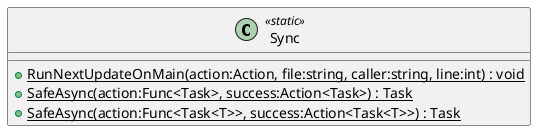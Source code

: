 @startuml
class Sync <<static>> {
    + {static} RunNextUpdateOnMain(action:Action, file:string, caller:string, line:int) : void
    + {static} SafeAsync(action:Func<Task>, success:Action<Task>) : Task
    + {static} SafeAsync(action:Func<Task<T>>, success:Action<Task<T>>) : Task
}
@enduml

